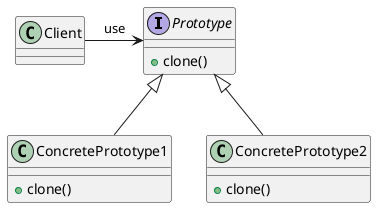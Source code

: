 @startuml

interface Prototype {
	+ clone()
}
class ConcretePrototype1 {
	+ clone()
}
class ConcretePrototype2 {
	+ clone()
}

Client -> Prototype : use
Prototype <|-- ConcretePrototype1
Prototype <|-- ConcretePrototype2

@enduml